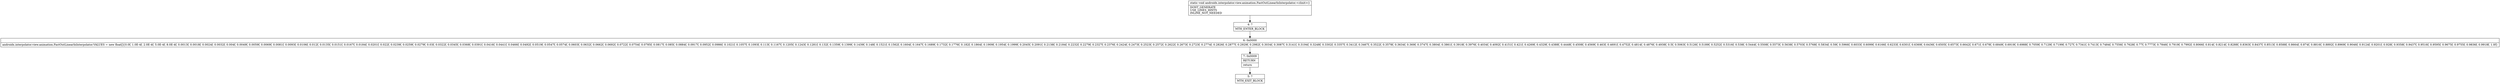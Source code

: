 digraph "CFG forandroidx.interpolator.view.animation.FastOutLinearInInterpolator.\<clinit\>()V" {
Node_4 [shape=record,label="{4\:\ ?|MTH_ENTER_BLOCK\l}"];
Node_6 [shape=record,label="{6\:\ 0x0000|androidx.interpolator.view.animation.FastOutLinearInInterpolator.VALUES = new float[]\{0.0f, 1.0E\-4f, 2.0E\-4f, 5.0E\-4f, 8.0E\-4f, 0.0013f, 0.0018f, 0.0024f, 0.0032f, 0.004f, 0.0049f, 0.0059f, 0.0069f, 0.0081f, 0.0093f, 0.0106f, 0.012f, 0.0135f, 0.0151f, 0.0167f, 0.0184f, 0.0201f, 0.022f, 0.0239f, 0.0259f, 0.0279f, 0.03f, 0.0322f, 0.0345f, 0.0368f, 0.0391f, 0.0416f, 0.0441f, 0.0466f, 0.0492f, 0.0519f, 0.0547f, 0.0574f, 0.0603f, 0.0632f, 0.0662f, 0.0692f, 0.0722f, 0.0754f, 0.0785f, 0.0817f, 0.085f, 0.0884f, 0.0917f, 0.0952f, 0.0986f, 0.1021f, 0.1057f, 0.1093f, 0.113f, 0.1167f, 0.1205f, 0.1243f, 0.1281f, 0.132f, 0.1359f, 0.1399f, 0.1439f, 0.148f, 0.1521f, 0.1562f, 0.1604f, 0.1647f, 0.1689f, 0.1732f, 0.1776f, 0.182f, 0.1864f, 0.1909f, 0.1954f, 0.1999f, 0.2045f, 0.2091f, 0.2138f, 0.2184f, 0.2232f, 0.2279f, 0.2327f, 0.2376f, 0.2424f, 0.2473f, 0.2523f, 0.2572f, 0.2622f, 0.2673f, 0.2723f, 0.2774f, 0.2826f, 0.2877f, 0.2929f, 0.2982f, 0.3034f, 0.3087f, 0.3141f, 0.3194f, 0.3248f, 0.3302f, 0.3357f, 0.3412f, 0.3467f, 0.3522f, 0.3578f, 0.3634f, 0.369f, 0.3747f, 0.3804f, 0.3861f, 0.3918f, 0.3976f, 0.4034f, 0.4092f, 0.4151f, 0.421f, 0.4269f, 0.4329f, 0.4388f, 0.4448f, 0.4508f, 0.4569f, 0.463f, 0.4691f, 0.4752f, 0.4814f, 0.4876f, 0.4938f, 0.5f, 0.5063f, 0.5126f, 0.5189f, 0.5252f, 0.5316f, 0.538f, 0.5444f, 0.5508f, 0.5573f, 0.5638f, 0.5703f, 0.5768f, 0.5834f, 0.59f, 0.5966f, 0.6033f, 0.6099f, 0.6166f, 0.6233f, 0.6301f, 0.6369f, 0.6436f, 0.6505f, 0.6573f, 0.6642f, 0.671f, 0.678f, 0.6849f, 0.6919f, 0.6988f, 0.7059f, 0.7129f, 0.7199f, 0.727f, 0.7341f, 0.7413f, 0.7484f, 0.7556f, 0.7628f, 0.77f, 0.7773f, 0.7846f, 0.7919f, 0.7992f, 0.8066f, 0.814f, 0.8214f, 0.8288f, 0.8363f, 0.8437f, 0.8513f, 0.8588f, 0.8664f, 0.874f, 0.8816f, 0.8892f, 0.8969f, 0.9046f, 0.9124f, 0.9201f, 0.928f, 0.9358f, 0.9437f, 0.9516f, 0.9595f, 0.9675f, 0.9755f, 0.9836f, 0.9918f, 1.0f\}\l}"];
Node_7 [shape=record,label="{7\:\ 0x0009|RETURN\l|return\l}"];
Node_5 [shape=record,label="{5\:\ ?|MTH_EXIT_BLOCK\l}"];
MethodNode[shape=record,label="{static void androidx.interpolator.view.animation.FastOutLinearInInterpolator.\<clinit\>()  | DONT_GENERATE\lUSE_LINES_HINTS\lINLINE_NOT_NEEDED\l}"];
MethodNode -> Node_4;Node_4 -> Node_6;
Node_6 -> Node_7;
Node_7 -> Node_5;
}

